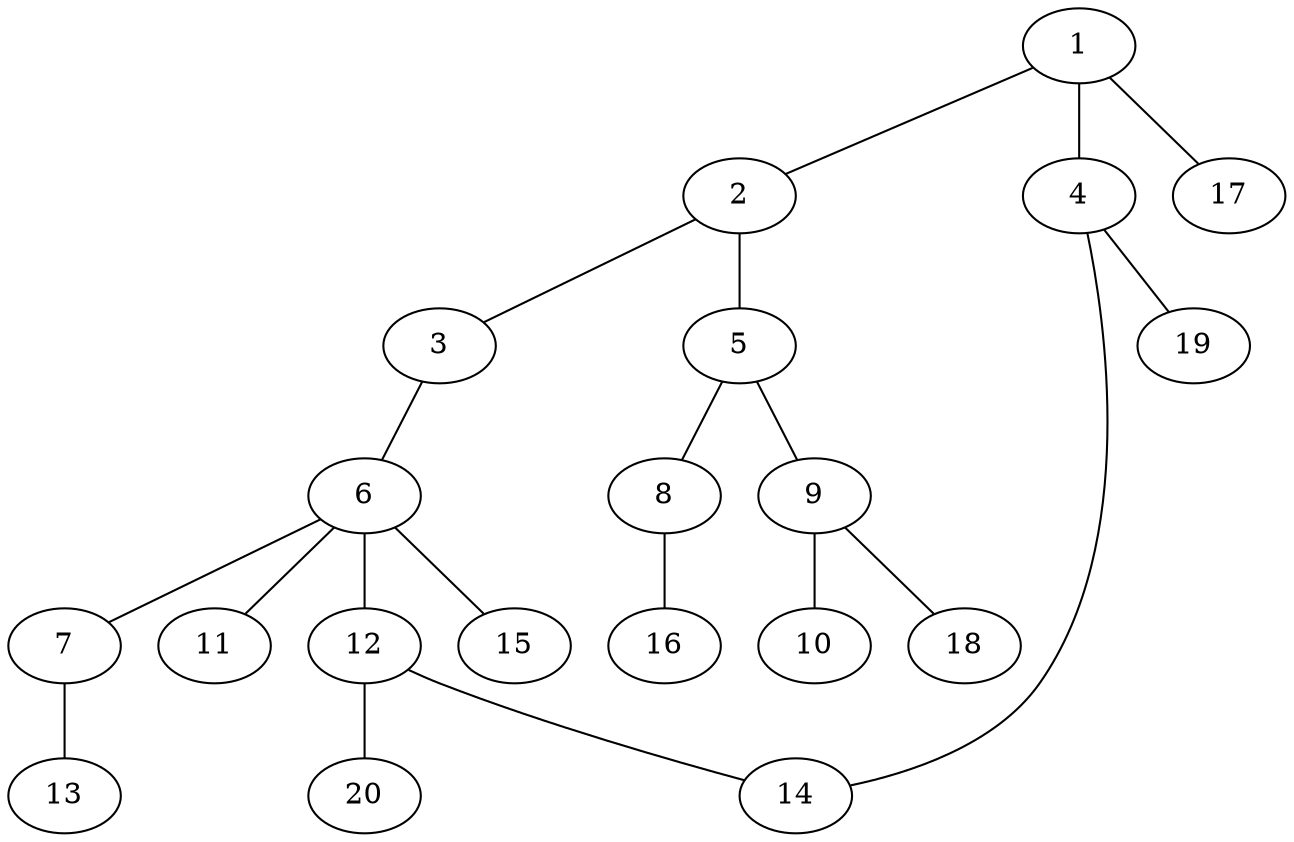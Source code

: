 graph graphname {1--2
1--4
1--17
2--3
2--5
3--6
4--14
4--19
5--8
5--9
6--7
6--11
6--12
6--15
7--13
8--16
9--10
9--18
12--14
12--20
}